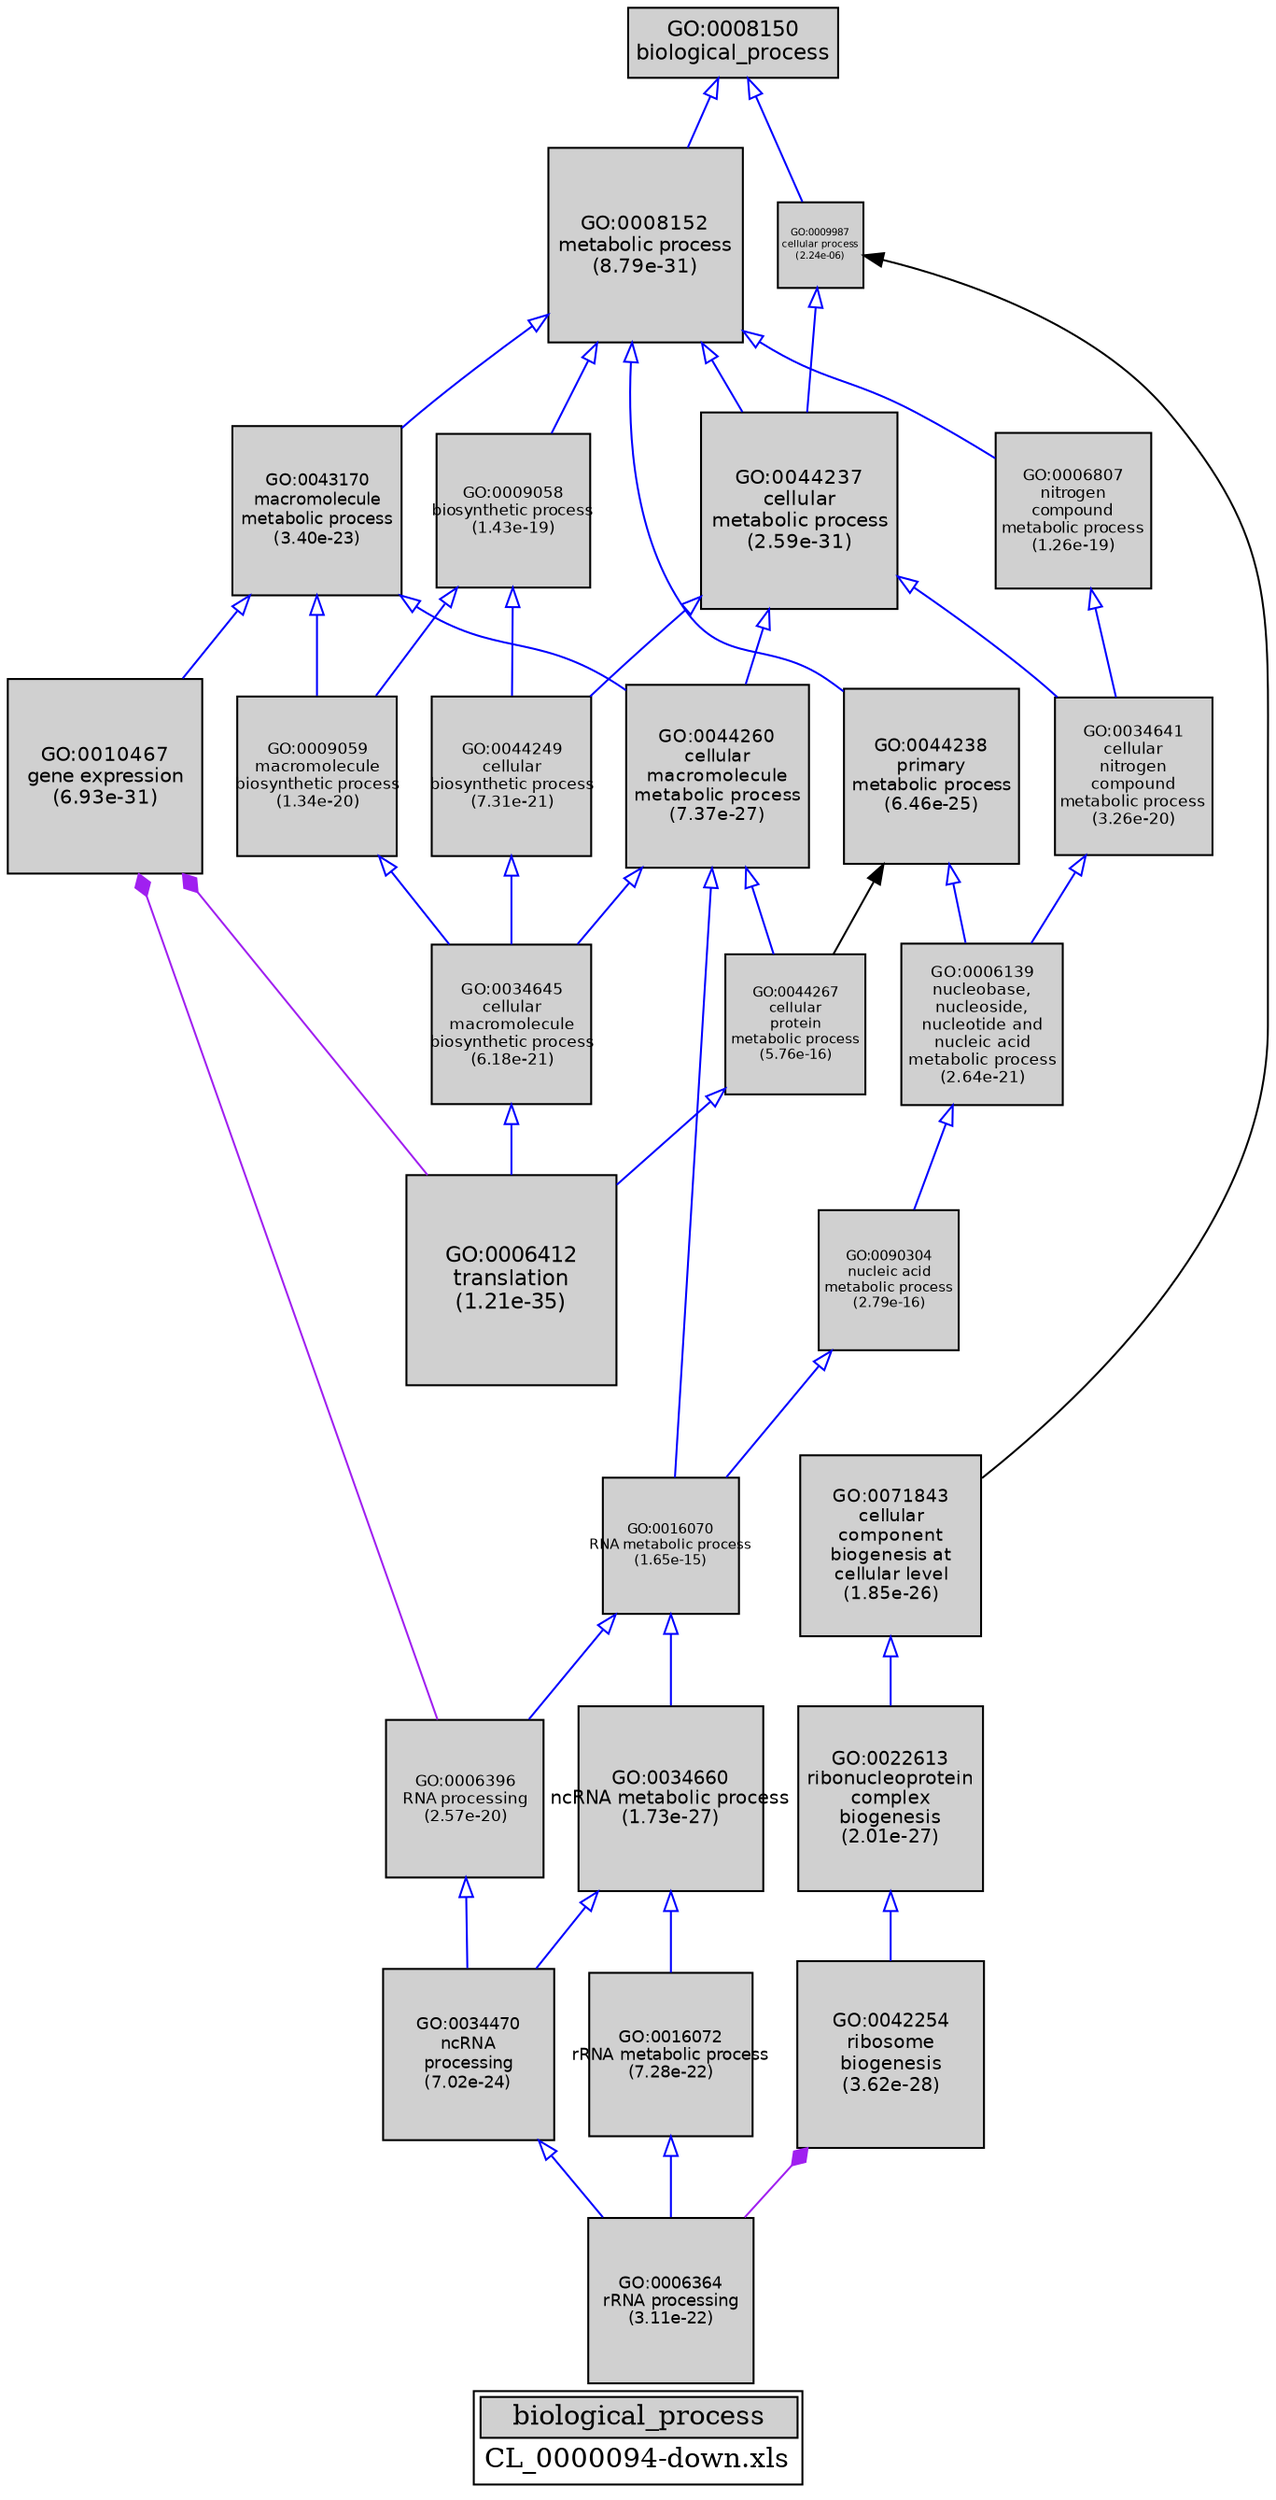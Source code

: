 digraph "biological_process" {
graph [ bgcolor = "#FFFFFF", label = <<TABLE COLOR="black" BGCOLOR="white"><TR><TD COLSPAN="2" BGCOLOR="#D0D0D0"><FONT COLOR="black">biological_process</FONT></TD></TR><TR><TD BORDER="0">CL_0000094-down.xls</TD></TR></TABLE>> ];
node [ fontname = "Helvetica" ];

subgraph "nodes" {

node [ style = "filled", fixedsize = "true", width = 1, shape = "box", fontsize = 9, fillcolor = "#D0D0D0", fontcolor = "black", color = "black" ];

"GO:0006364" [ URL = "#GO:0006364", label = <<TABLE BORDER="0"><TR><TD>GO:0006364<BR/>rRNA processing<BR/>(3.11e-22)</TD></TR></TABLE>>, width = 1.17886256165, shape = "box", fontsize = 8.48781044385, height = 1.17886256165 ];
"GO:0008152" [ URL = "#GO:0008152", label = <<TABLE BORDER="0"><TR><TD>GO:0008152<BR/>metabolic process<BR/>(8.79e-31)</TD></TR></TABLE>>, width = 1.39218519303, shape = "box", fontsize = 10.0237333898, height = 1.39218519303 ];
"GO:0043170" [ URL = "#GO:0043170", label = <<TABLE BORDER="0"><TR><TD>GO:0043170<BR/>macromolecule<BR/>metabolic process<BR/>(3.40e-23)</TD></TR></TABLE>>, width = 1.20476604997, shape = "box", fontsize = 8.67431555979, height = 1.20476604997 ];
"GO:0090304" [ URL = "#GO:0090304", label = <<TABLE BORDER="0"><TR><TD>GO:0090304<BR/>nucleic acid<BR/>metabolic process<BR/>(2.79e-16)</TD></TR></TABLE>>, width = 1.00391254603, shape = "box", fontsize = 7.22817033141, height = 1.00391254603 ];
"GO:0034645" [ URL = "#GO:0034645", label = <<TABLE BORDER="0"><TR><TD>GO:0034645<BR/>cellular<BR/>macromolecule<BR/>biosynthetic process<BR/>(6.18e-21)</TD></TR></TABLE>>, width = 1.14301955356, shape = "box", fontsize = 8.22974078566, height = 1.14301955356 ];
"GO:0042254" [ URL = "#GO:0042254", label = <<TABLE BORDER="0"><TR><TD>GO:0042254<BR/>ribosome<BR/>biogenesis<BR/>(3.62e-28)</TD></TR></TABLE>>, width = 1.33057033003, shape = "box", fontsize = 9.5801063762, height = 1.33057033003 ];
"GO:0022613" [ URL = "#GO:0022613", label = <<TABLE BORDER="0"><TR><TD>GO:0022613<BR/>ribonucleoprotein<BR/>complex<BR/>biogenesis<BR/>(2.01e-27)</TD></TR></TABLE>>, width = 1.31252344789, shape = "box", fontsize = 9.45016882479, height = 1.31252344789 ];
"GO:0009059" [ URL = "#GO:0009059", label = <<TABLE BORDER="0"><TR><TD>GO:0009059<BR/>macromolecule<BR/>biosynthetic process<BR/>(1.34e-20)</TD></TR></TABLE>>, width = 1.13349836827, shape = "box", fontsize = 8.16118825157, height = 1.13349836827 ];
"GO:0034470" [ URL = "#GO:0034470", label = <<TABLE BORDER="0"><TR><TD>GO:0034470<BR/>ncRNA<BR/>processing<BR/>(7.02e-24)</TD></TR></TABLE>>, width = 1.22286353461, shape = "box", fontsize = 8.80461744917, height = 1.22286353461 ];
"GO:0016070" [ URL = "#GO:0016070", label = <<TABLE BORDER="0"><TR><TD>GO:0016070<BR/>RNA metabolic process<BR/>(1.65e-15)</TD></TR></TABLE>>, width = 0.978941315212, shape = "box", fontsize = 7.04837746953, height = 0.978941315212 ];
"GO:0006139" [ URL = "#GO:0006139", label = <<TABLE BORDER="0"><TR><TD>GO:0006139<BR/>nucleobase,<BR/>nucleoside,<BR/>nucleotide and<BR/>nucleic acid<BR/>metabolic process<BR/>(2.64e-21)</TD></TR></TABLE>>, width = 1.15331179108, shape = "box", fontsize = 8.30384489579, height = 1.15331179108 ];
"GO:0044237" [ URL = "#GO:0044237", label = <<TABLE BORDER="0"><TR><TD>GO:0044237<BR/>cellular<BR/>metabolic process<BR/>(2.59e-31)</TD></TR></TABLE>>, width = 1.40436409452, shape = "box", fontsize = 10.1114214806, height = 1.40436409452 ];
"GO:0008150" [ URL = "#GO:0008150", label = <<TABLE BORDER="0"><TR><TD>GO:0008150<BR/>biological_process</TD></TR></TABLE>>, width = 1.5, shape = "box", fontsize = 10.8 ];
"GO:0006396" [ URL = "#GO:0006396", label = <<TABLE BORDER="0"><TR><TD>GO:0006396<BR/>RNA processing<BR/>(2.57e-20)</TD></TR></TABLE>>, width = 1.12551978653, shape = "box", fontsize = 8.10374246303, height = 1.12551978653 ];
"GO:0009987" [ URL = "#GO:0009987", label = <<TABLE BORDER="0"><TR><TD>GO:0009987<BR/>cellular process<BR/>(2.24e-06)</TD></TR></TABLE>>, width = 0.610306541485, shape = "box", fontsize = 5.0, height = 0.610306541485 ];
"GO:0006807" [ URL = "#GO:0006807", label = <<TABLE BORDER="0"><TR><TD>GO:0006807<BR/>nitrogen<BR/>compound<BR/>metabolic process<BR/>(1.26e-19)</TD></TR></TABLE>>, width = 1.10570473136, shape = "box", fontsize = 7.96107406582, height = 1.10570473136 ];
"GO:0034660" [ URL = "#GO:0034660", label = <<TABLE BORDER="0"><TR><TD>GO:0034660<BR/>ncRNA metabolic process<BR/>(1.73e-27)</TD></TR></TABLE>>, width = 1.31411541229, shape = "box", fontsize = 9.46163096848, height = 1.31411541229 ];
"GO:0044238" [ URL = "#GO:0044238", label = <<TABLE BORDER="0"><TR><TD>GO:0044238<BR/>primary<BR/>metabolic process<BR/>(6.46e-25)</TD></TR></TABLE>>, width = 1.24974953906, shape = "box", fontsize = 8.9981966812, height = 1.24974953906 ];
"GO:0044260" [ URL = "#GO:0044260", label = <<TABLE BORDER="0"><TR><TD>GO:0044260<BR/>cellular<BR/>macromolecule<BR/>metabolic process<BR/>(7.37e-27)</TD></TR></TABLE>>, width = 1.29864852298, shape = "box", fontsize = 9.35026936546, height = 1.29864852298 ];
"GO:0006412" [ URL = "#GO:0006412", label = <<TABLE BORDER="0"><TR><TD>GO:0006412<BR/>translation<BR/>(1.21e-35)</TD></TR></TABLE>>, width = 1.5, shape = "box", fontsize = 10.8, height = 1.5 ];
"GO:0009058" [ URL = "#GO:0009058", label = <<TABLE BORDER="0"><TR><TD>GO:0009058<BR/>biosynthetic process<BR/>(1.43e-19)</TD></TR></TABLE>>, width = 1.10407005245, shape = "box", fontsize = 7.94930437761, height = 1.10407005245 ];
"GO:0010467" [ URL = "#GO:0010467", label = <<TABLE BORDER="0"><TR><TD>GO:0010467<BR/>gene expression<BR/>(6.93e-31)</TD></TR></TABLE>>, width = 1.39456618102, shape = "box", fontsize = 10.0408765034, height = 1.39456618102 ];
"GO:0044249" [ URL = "#GO:0044249", label = <<TABLE BORDER="0"><TR><TD>GO:0044249<BR/>cellular<BR/>biosynthetic process<BR/>(7.31e-21)</TD></TR></TABLE>>, width = 1.14096855778, shape = "box", fontsize = 8.214973616, height = 1.14096855778 ];
"GO:0016072" [ URL = "#GO:0016072", label = <<TABLE BORDER="0"><TR><TD>GO:0016072<BR/>rRNA metabolic process<BR/>(7.28e-22)</TD></TR></TABLE>>, width = 1.16878297842, shape = "box", fontsize = 8.41523744466, height = 1.16878297842 ];
"GO:0071843" [ URL = "#GO:0071843", label = <<TABLE BORDER="0"><TR><TD>GO:0071843<BR/>cellular<BR/>component<BR/>biogenesis at<BR/>cellular level<BR/>(1.85e-26)</TD></TR></TABLE>>, width = 1.28874854, shape = "box", fontsize = 9.27898948802, height = 1.28874854 ];
"GO:0044267" [ URL = "#GO:0044267", label = <<TABLE BORDER="0"><TR><TD>GO:0044267<BR/>cellular<BR/>protein<BR/>metabolic process<BR/>(5.76e-16)</TD></TR></TABLE>>, width = 0.993811943448, shape = "box", fontsize = 7.15544599282, height = 0.993811943448 ];
"GO:0034641" [ URL = "#GO:0034641", label = <<TABLE BORDER="0"><TR><TD>GO:0034641<BR/>cellular<BR/>nitrogen<BR/>compound<BR/>metabolic process<BR/>(3.26e-20)</TD></TR></TABLE>>, width = 1.12254588248, shape = "box", fontsize = 8.08233035384, height = 1.12254588248 ];
}
subgraph "edges" {


edge [ dir = "back", weight = 1 ];
subgraph "regulates" {


edge [ color = "cyan", arrowtail = "none" ];
subgraph "positive" {


edge [ color = "green", arrowtail = "vee" ];
}
subgraph "negative" {


edge [ color = "red", arrowtail = "tee" ];
}
}
subgraph "part_of" {


edge [ color = "purple", arrowtail = "diamond", weight = 2.5 ];
"GO:0010467" -> "GO:0006412";
"GO:0042254" -> "GO:0006364";
"GO:0010467" -> "GO:0006396";
}
subgraph "is_a" {


edge [ color = "blue", arrowtail = "empty", weight = 5.0 ];
"GO:0043170" -> "GO:0009059";
"GO:0044237" -> "GO:0044260";
"GO:0008150" -> "GO:0008152";
"GO:0044267" -> "GO:0006412";
"GO:0016070" -> "GO:0006396";
"GO:0034641" -> "GO:0006139";
"GO:0044260" -> "GO:0044267";
"GO:0008152" -> "GO:0006807";
"GO:0006139" -> "GO:0090304";
"GO:0009059" -> "GO:0034645";
"GO:0009058" -> "GO:0009059";
"GO:0008152" -> "GO:0044238";
"GO:0044237" -> "GO:0044249";
"GO:0071843" -> "GO:0022613";
"GO:0022613" -> "GO:0042254";
"GO:0034660" -> "GO:0016072";
"GO:0008152" -> "GO:0009058";
"GO:0009058" -> "GO:0044249";
"GO:0044237" -> "GO:0034641";
"GO:0043170" -> "GO:0044260";
"GO:0034645" -> "GO:0006412";
"GO:0008152" -> "GO:0043170";
"GO:0043170" -> "GO:0010467";
"GO:0016072" -> "GO:0006364";
"GO:0044238" -> "GO:0006139";
"GO:0008152" -> "GO:0044237";
"GO:0006807" -> "GO:0034641";
"GO:0044249" -> "GO:0034645";
"GO:0006396" -> "GO:0034470";
"GO:0090304" -> "GO:0016070";
"GO:0008150" -> "GO:0009987";
"GO:0044260" -> "GO:0016070";
"GO:0034470" -> "GO:0006364";
"GO:0016070" -> "GO:0034660";
"GO:0009987" -> "GO:0044237";
"GO:0034660" -> "GO:0034470";
"GO:0044260" -> "GO:0034645";
}
"GO:0044238" -> "GO:0044267";
"GO:0009987" -> "GO:0071843";
}
}
